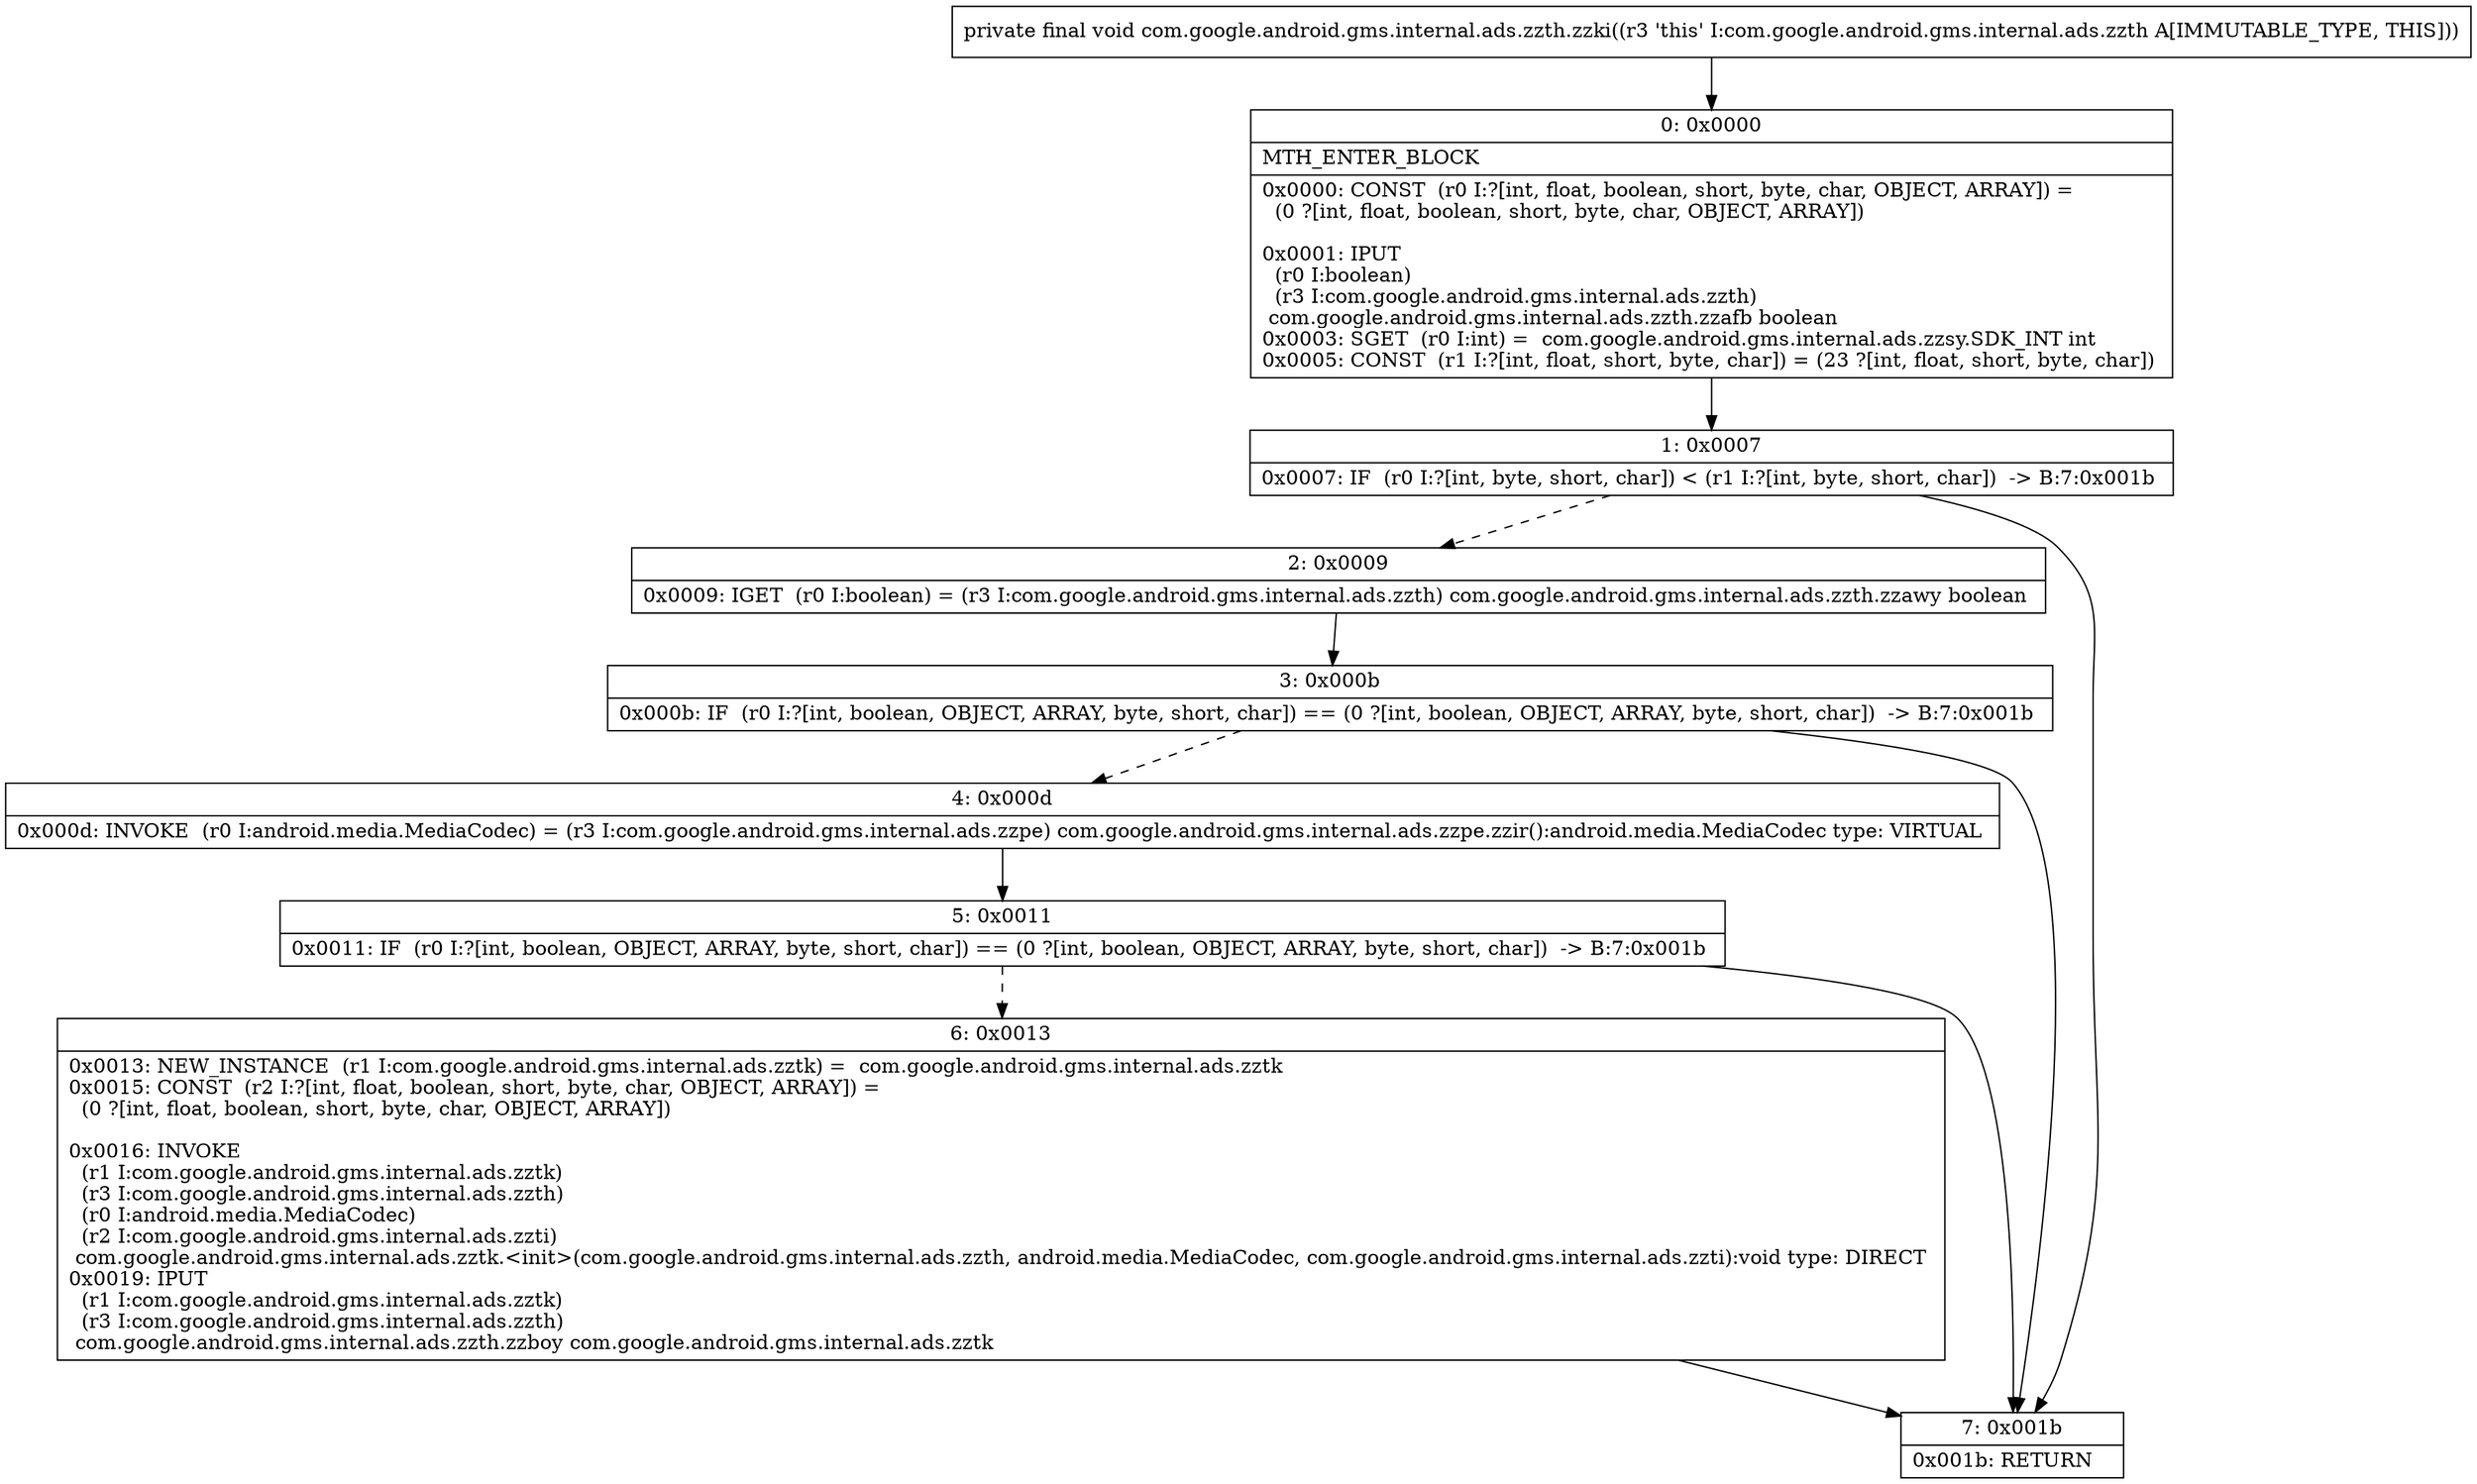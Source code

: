 digraph "CFG forcom.google.android.gms.internal.ads.zzth.zzki()V" {
Node_0 [shape=record,label="{0\:\ 0x0000|MTH_ENTER_BLOCK\l|0x0000: CONST  (r0 I:?[int, float, boolean, short, byte, char, OBJECT, ARRAY]) = \l  (0 ?[int, float, boolean, short, byte, char, OBJECT, ARRAY])\l \l0x0001: IPUT  \l  (r0 I:boolean)\l  (r3 I:com.google.android.gms.internal.ads.zzth)\l com.google.android.gms.internal.ads.zzth.zzafb boolean \l0x0003: SGET  (r0 I:int) =  com.google.android.gms.internal.ads.zzsy.SDK_INT int \l0x0005: CONST  (r1 I:?[int, float, short, byte, char]) = (23 ?[int, float, short, byte, char]) \l}"];
Node_1 [shape=record,label="{1\:\ 0x0007|0x0007: IF  (r0 I:?[int, byte, short, char]) \< (r1 I:?[int, byte, short, char])  \-\> B:7:0x001b \l}"];
Node_2 [shape=record,label="{2\:\ 0x0009|0x0009: IGET  (r0 I:boolean) = (r3 I:com.google.android.gms.internal.ads.zzth) com.google.android.gms.internal.ads.zzth.zzawy boolean \l}"];
Node_3 [shape=record,label="{3\:\ 0x000b|0x000b: IF  (r0 I:?[int, boolean, OBJECT, ARRAY, byte, short, char]) == (0 ?[int, boolean, OBJECT, ARRAY, byte, short, char])  \-\> B:7:0x001b \l}"];
Node_4 [shape=record,label="{4\:\ 0x000d|0x000d: INVOKE  (r0 I:android.media.MediaCodec) = (r3 I:com.google.android.gms.internal.ads.zzpe) com.google.android.gms.internal.ads.zzpe.zzir():android.media.MediaCodec type: VIRTUAL \l}"];
Node_5 [shape=record,label="{5\:\ 0x0011|0x0011: IF  (r0 I:?[int, boolean, OBJECT, ARRAY, byte, short, char]) == (0 ?[int, boolean, OBJECT, ARRAY, byte, short, char])  \-\> B:7:0x001b \l}"];
Node_6 [shape=record,label="{6\:\ 0x0013|0x0013: NEW_INSTANCE  (r1 I:com.google.android.gms.internal.ads.zztk) =  com.google.android.gms.internal.ads.zztk \l0x0015: CONST  (r2 I:?[int, float, boolean, short, byte, char, OBJECT, ARRAY]) = \l  (0 ?[int, float, boolean, short, byte, char, OBJECT, ARRAY])\l \l0x0016: INVOKE  \l  (r1 I:com.google.android.gms.internal.ads.zztk)\l  (r3 I:com.google.android.gms.internal.ads.zzth)\l  (r0 I:android.media.MediaCodec)\l  (r2 I:com.google.android.gms.internal.ads.zzti)\l com.google.android.gms.internal.ads.zztk.\<init\>(com.google.android.gms.internal.ads.zzth, android.media.MediaCodec, com.google.android.gms.internal.ads.zzti):void type: DIRECT \l0x0019: IPUT  \l  (r1 I:com.google.android.gms.internal.ads.zztk)\l  (r3 I:com.google.android.gms.internal.ads.zzth)\l com.google.android.gms.internal.ads.zzth.zzboy com.google.android.gms.internal.ads.zztk \l}"];
Node_7 [shape=record,label="{7\:\ 0x001b|0x001b: RETURN   \l}"];
MethodNode[shape=record,label="{private final void com.google.android.gms.internal.ads.zzth.zzki((r3 'this' I:com.google.android.gms.internal.ads.zzth A[IMMUTABLE_TYPE, THIS])) }"];
MethodNode -> Node_0;
Node_0 -> Node_1;
Node_1 -> Node_2[style=dashed];
Node_1 -> Node_7;
Node_2 -> Node_3;
Node_3 -> Node_4[style=dashed];
Node_3 -> Node_7;
Node_4 -> Node_5;
Node_5 -> Node_6[style=dashed];
Node_5 -> Node_7;
Node_6 -> Node_7;
}

